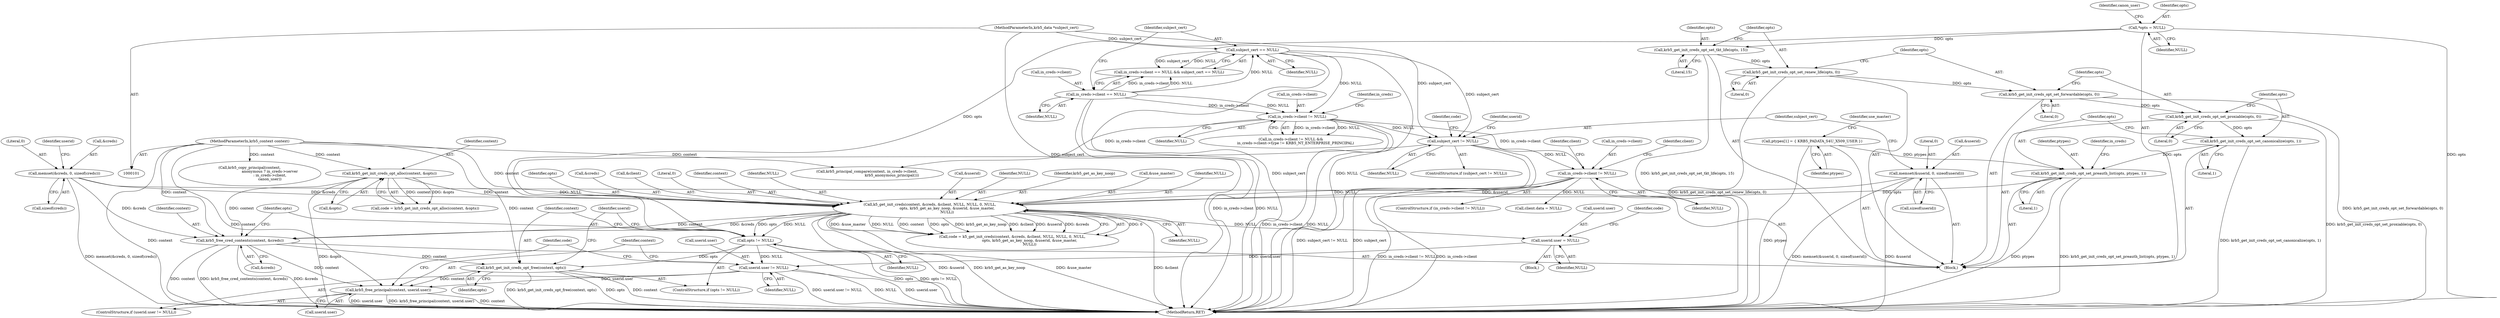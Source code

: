 digraph "0_krb5_5e6d1796106df8ba6bc1973ee0917c170d929086_0@API" {
"1000340" [label="(Call,krb5_free_principal(context, userid.user))"];
"1000331" [label="(Call,krb5_get_init_creds_opt_free(context, opts))"];
"1000323" [label="(Call,krb5_free_cred_contents(context, &creds))"];
"1000199" [label="(Call,krb5_get_init_creds_opt_alloc(context, &opts))"];
"1000102" [label="(MethodParameterIn,krb5_context context)"];
"1000282" [label="(Call,k5_get_init_creds(context, &creds, &client, NULL, NULL, 0, NULL,\n                              opts, krb5_get_as_key_noop, &userid, &use_master,\n                              NULL))"];
"1000175" [label="(Call,memset(&creds, 0, sizeof(creds)))"];
"1000228" [label="(Call,in_creds->client != NULL)"];
"1000141" [label="(Call,in_creds->client != NULL)"];
"1000128" [label="(Call,in_creds->client == NULL)"];
"1000133" [label="(Call,subject_cert == NULL)"];
"1000104" [label="(MethodParameterIn,krb5_data *subject_cert)"];
"1000188" [label="(Call,subject_cert != NULL)"];
"1000223" [label="(Call,krb5_get_init_creds_opt_set_preauth_list(opts, ptypes, 1))"];
"1000220" [label="(Call,krb5_get_init_creds_opt_set_canonicalize(opts, 1))"];
"1000217" [label="(Call,krb5_get_init_creds_opt_set_proxiable(opts, 0))"];
"1000214" [label="(Call,krb5_get_init_creds_opt_set_forwardable(opts, 0))"];
"1000211" [label="(Call,krb5_get_init_creds_opt_set_renew_life(opts, 0))"];
"1000208" [label="(Call,krb5_get_init_creds_opt_set_tkt_life(opts, 15))"];
"1000117" [label="(Call,*opts = NULL)"];
"1000109" [label="(Call,ptypes[1] = { KRB5_PADATA_S4U_X509_USER })"];
"1000181" [label="(Call,memset(&userid, 0, sizeof(userid)))"];
"1000328" [label="(Call,opts != NULL)"];
"1000335" [label="(Call,userid.user != NULL)"];
"1000314" [label="(Call,userid.user = NULL)"];
"1000227" [label="(ControlStructure,if (in_creds->client != NULL))"];
"1000307" [label="(Block,)"];
"1000141" [label="(Call,in_creds->client != NULL)"];
"1000193" [label="(Identifier,userid)"];
"1000324" [label="(Identifier,context)"];
"1000129" [label="(Call,in_creds->client)"];
"1000184" [label="(Literal,0)"];
"1000330" [label="(Identifier,NULL)"];
"1000327" [label="(ControlStructure,if (opts != NULL))"];
"1000212" [label="(Identifier,opts)"];
"1000157" [label="(Call,krb5_principal_compare(context, in_creds->client,\n                                           krb5_anonymous_principal()))"];
"1000296" [label="(Call,&use_master)"];
"1000223" [label="(Call,krb5_get_init_creds_opt_set_preauth_list(opts, ptypes, 1))"];
"1000218" [label="(Identifier,opts)"];
"1000210" [label="(Literal,15)"];
"1000335" [label="(Call,userid.user != NULL)"];
"1000336" [label="(Call,userid.user)"];
"1000188" [label="(Call,subject_cert != NULL)"];
"1000221" [label="(Identifier,opts)"];
"1000200" [label="(Identifier,context)"];
"1000187" [label="(ControlStructure,if (subject_cert != NULL))"];
"1000341" [label="(Identifier,context)"];
"1000106" [label="(Block,)"];
"1000183" [label="(Identifier,userid)"];
"1000328" [label="(Call,opts != NULL)"];
"1000346" [label="(Identifier,code)"];
"1000225" [label="(Identifier,ptypes)"];
"1000314" [label="(Call,userid.user = NULL)"];
"1000140" [label="(Call,in_creds->client != NULL &&\n        in_creds->client->type != KRB5_NT_ENTERPRISE_PRINCIPAL)"];
"1000215" [label="(Identifier,opts)"];
"1000117" [label="(Call,*opts = NULL)"];
"1000320" [label="(Identifier,code)"];
"1000181" [label="(Call,memset(&userid, 0, sizeof(userid)))"];
"1000217" [label="(Call,krb5_get_init_creds_opt_set_proxiable(opts, 0))"];
"1000288" [label="(Identifier,NULL)"];
"1000124" [label="(Identifier,canon_user)"];
"1000318" [label="(Identifier,NULL)"];
"1000214" [label="(Call,krb5_get_init_creds_opt_set_forwardable(opts, 0))"];
"1000176" [label="(Call,&creds)"];
"1000198" [label="(Identifier,code)"];
"1000213" [label="(Literal,0)"];
"1000323" [label="(Call,krb5_free_cred_contents(context, &creds))"];
"1000224" [label="(Identifier,opts)"];
"1000127" [label="(Call,in_creds->client == NULL && subject_cert == NULL)"];
"1000175" [label="(Call,memset(&creds, 0, sizeof(creds)))"];
"1000178" [label="(Literal,0)"];
"1000342" [label="(Call,userid.user)"];
"1000292" [label="(Identifier,opts)"];
"1000228" [label="(Call,in_creds->client != NULL)"];
"1000284" [label="(Call,&creds)"];
"1000331" [label="(Call,krb5_get_init_creds_opt_free(context, opts))"];
"1000286" [label="(Call,&client)"];
"1000337" [label="(Identifier,userid)"];
"1000128" [label="(Call,in_creds->client == NULL)"];
"1000222" [label="(Literal,1)"];
"1000134" [label="(Identifier,subject_cert)"];
"1000315" [label="(Call,userid.user)"];
"1000280" [label="(Call,code = k5_get_init_creds(context, &creds, &client, NULL, NULL, 0, NULL,\n                              opts, krb5_get_as_key_noop, &userid, &use_master,\n                              NULL))"];
"1000235" [label="(Identifier,client)"];
"1000290" [label="(Literal,0)"];
"1000334" [label="(ControlStructure,if (userid.user != NULL))"];
"1000347" [label="(MethodReturn,RET)"];
"1000109" [label="(Call,ptypes[1] = { KRB5_PADATA_S4U_X509_USER })"];
"1000283" [label="(Identifier,context)"];
"1000265" [label="(Call,client.data = NULL)"];
"1000289" [label="(Identifier,NULL)"];
"1000339" [label="(Identifier,NULL)"];
"1000219" [label="(Literal,0)"];
"1000294" [label="(Call,&userid)"];
"1000164" [label="(Call,krb5_copy_principal(context,\n                                   anonymous ? in_creds->server\n                                   : in_creds->client,\n                                   canon_user))"];
"1000229" [label="(Call,in_creds->client)"];
"1000340" [label="(Call,krb5_free_principal(context, userid.user))"];
"1000332" [label="(Identifier,context)"];
"1000182" [label="(Call,&userid)"];
"1000132" [label="(Identifier,NULL)"];
"1000104" [label="(MethodParameterIn,krb5_data *subject_cert)"];
"1000179" [label="(Call,sizeof(creds))"];
"1000298" [label="(Identifier,NULL)"];
"1000226" [label="(Literal,1)"];
"1000209" [label="(Identifier,opts)"];
"1000145" [label="(Identifier,NULL)"];
"1000142" [label="(Call,in_creds->client)"];
"1000135" [label="(Identifier,NULL)"];
"1000325" [label="(Call,&creds)"];
"1000185" [label="(Call,sizeof(userid))"];
"1000149" [label="(Identifier,in_creds)"];
"1000102" [label="(MethodParameterIn,krb5_context context)"];
"1000201" [label="(Call,&opts)"];
"1000211" [label="(Call,krb5_get_init_creds_opt_set_renew_life(opts, 0))"];
"1000253" [label="(Identifier,client)"];
"1000291" [label="(Identifier,NULL)"];
"1000208" [label="(Call,krb5_get_init_creds_opt_set_tkt_life(opts, 15))"];
"1000329" [label="(Identifier,opts)"];
"1000197" [label="(Call,code = krb5_get_init_creds_opt_alloc(context, &opts))"];
"1000189" [label="(Identifier,subject_cert)"];
"1000232" [label="(Identifier,NULL)"];
"1000118" [label="(Identifier,opts)"];
"1000119" [label="(Identifier,NULL)"];
"1000282" [label="(Call,k5_get_init_creds(context, &creds, &client, NULL, NULL, 0, NULL,\n                              opts, krb5_get_as_key_noop, &userid, &use_master,\n                              NULL))"];
"1000216" [label="(Literal,0)"];
"1000114" [label="(Identifier,use_master)"];
"1000190" [label="(Identifier,NULL)"];
"1000293" [label="(Identifier,krb5_get_as_key_noop)"];
"1000133" [label="(Call,subject_cert == NULL)"];
"1000220" [label="(Call,krb5_get_init_creds_opt_set_canonicalize(opts, 1))"];
"1000199" [label="(Call,krb5_get_init_creds_opt_alloc(context, &opts))"];
"1000333" [label="(Identifier,opts)"];
"1000230" [label="(Identifier,in_creds)"];
"1000110" [label="(Identifier,ptypes)"];
"1000340" -> "1000334"  [label="AST: "];
"1000340" -> "1000342"  [label="CFG: "];
"1000341" -> "1000340"  [label="AST: "];
"1000342" -> "1000340"  [label="AST: "];
"1000346" -> "1000340"  [label="CFG: "];
"1000340" -> "1000347"  [label="DDG: userid.user"];
"1000340" -> "1000347"  [label="DDG: krb5_free_principal(context, userid.user)"];
"1000340" -> "1000347"  [label="DDG: context"];
"1000331" -> "1000340"  [label="DDG: context"];
"1000323" -> "1000340"  [label="DDG: context"];
"1000102" -> "1000340"  [label="DDG: context"];
"1000335" -> "1000340"  [label="DDG: userid.user"];
"1000331" -> "1000327"  [label="AST: "];
"1000331" -> "1000333"  [label="CFG: "];
"1000332" -> "1000331"  [label="AST: "];
"1000333" -> "1000331"  [label="AST: "];
"1000337" -> "1000331"  [label="CFG: "];
"1000331" -> "1000347"  [label="DDG: krb5_get_init_creds_opt_free(context, opts)"];
"1000331" -> "1000347"  [label="DDG: opts"];
"1000331" -> "1000347"  [label="DDG: context"];
"1000323" -> "1000331"  [label="DDG: context"];
"1000102" -> "1000331"  [label="DDG: context"];
"1000328" -> "1000331"  [label="DDG: opts"];
"1000323" -> "1000106"  [label="AST: "];
"1000323" -> "1000325"  [label="CFG: "];
"1000324" -> "1000323"  [label="AST: "];
"1000325" -> "1000323"  [label="AST: "];
"1000329" -> "1000323"  [label="CFG: "];
"1000323" -> "1000347"  [label="DDG: context"];
"1000323" -> "1000347"  [label="DDG: &creds"];
"1000323" -> "1000347"  [label="DDG: krb5_free_cred_contents(context, &creds)"];
"1000199" -> "1000323"  [label="DDG: context"];
"1000282" -> "1000323"  [label="DDG: context"];
"1000282" -> "1000323"  [label="DDG: &creds"];
"1000102" -> "1000323"  [label="DDG: context"];
"1000175" -> "1000323"  [label="DDG: &creds"];
"1000199" -> "1000197"  [label="AST: "];
"1000199" -> "1000201"  [label="CFG: "];
"1000200" -> "1000199"  [label="AST: "];
"1000201" -> "1000199"  [label="AST: "];
"1000197" -> "1000199"  [label="CFG: "];
"1000199" -> "1000347"  [label="DDG: &opts"];
"1000199" -> "1000197"  [label="DDG: context"];
"1000199" -> "1000197"  [label="DDG: &opts"];
"1000102" -> "1000199"  [label="DDG: context"];
"1000199" -> "1000282"  [label="DDG: context"];
"1000102" -> "1000101"  [label="AST: "];
"1000102" -> "1000347"  [label="DDG: context"];
"1000102" -> "1000157"  [label="DDG: context"];
"1000102" -> "1000164"  [label="DDG: context"];
"1000102" -> "1000282"  [label="DDG: context"];
"1000282" -> "1000280"  [label="AST: "];
"1000282" -> "1000298"  [label="CFG: "];
"1000283" -> "1000282"  [label="AST: "];
"1000284" -> "1000282"  [label="AST: "];
"1000286" -> "1000282"  [label="AST: "];
"1000288" -> "1000282"  [label="AST: "];
"1000289" -> "1000282"  [label="AST: "];
"1000290" -> "1000282"  [label="AST: "];
"1000291" -> "1000282"  [label="AST: "];
"1000292" -> "1000282"  [label="AST: "];
"1000293" -> "1000282"  [label="AST: "];
"1000294" -> "1000282"  [label="AST: "];
"1000296" -> "1000282"  [label="AST: "];
"1000298" -> "1000282"  [label="AST: "];
"1000280" -> "1000282"  [label="CFG: "];
"1000282" -> "1000347"  [label="DDG: &client"];
"1000282" -> "1000347"  [label="DDG: &userid"];
"1000282" -> "1000347"  [label="DDG: krb5_get_as_key_noop"];
"1000282" -> "1000347"  [label="DDG: &use_master"];
"1000282" -> "1000280"  [label="DDG: 0"];
"1000282" -> "1000280"  [label="DDG: &use_master"];
"1000282" -> "1000280"  [label="DDG: NULL"];
"1000282" -> "1000280"  [label="DDG: context"];
"1000282" -> "1000280"  [label="DDG: opts"];
"1000282" -> "1000280"  [label="DDG: krb5_get_as_key_noop"];
"1000282" -> "1000280"  [label="DDG: &client"];
"1000282" -> "1000280"  [label="DDG: &userid"];
"1000282" -> "1000280"  [label="DDG: &creds"];
"1000175" -> "1000282"  [label="DDG: &creds"];
"1000228" -> "1000282"  [label="DDG: NULL"];
"1000223" -> "1000282"  [label="DDG: opts"];
"1000181" -> "1000282"  [label="DDG: &userid"];
"1000282" -> "1000314"  [label="DDG: NULL"];
"1000282" -> "1000328"  [label="DDG: opts"];
"1000282" -> "1000328"  [label="DDG: NULL"];
"1000175" -> "1000106"  [label="AST: "];
"1000175" -> "1000179"  [label="CFG: "];
"1000176" -> "1000175"  [label="AST: "];
"1000178" -> "1000175"  [label="AST: "];
"1000179" -> "1000175"  [label="AST: "];
"1000183" -> "1000175"  [label="CFG: "];
"1000175" -> "1000347"  [label="DDG: memset(&creds, 0, sizeof(creds))"];
"1000228" -> "1000227"  [label="AST: "];
"1000228" -> "1000232"  [label="CFG: "];
"1000229" -> "1000228"  [label="AST: "];
"1000232" -> "1000228"  [label="AST: "];
"1000235" -> "1000228"  [label="CFG: "];
"1000253" -> "1000228"  [label="CFG: "];
"1000228" -> "1000347"  [label="DDG: in_creds->client != NULL"];
"1000228" -> "1000347"  [label="DDG: in_creds->client"];
"1000141" -> "1000228"  [label="DDG: in_creds->client"];
"1000188" -> "1000228"  [label="DDG: NULL"];
"1000228" -> "1000265"  [label="DDG: NULL"];
"1000141" -> "1000140"  [label="AST: "];
"1000141" -> "1000145"  [label="CFG: "];
"1000142" -> "1000141"  [label="AST: "];
"1000145" -> "1000141"  [label="AST: "];
"1000149" -> "1000141"  [label="CFG: "];
"1000140" -> "1000141"  [label="CFG: "];
"1000141" -> "1000347"  [label="DDG: in_creds->client"];
"1000141" -> "1000347"  [label="DDG: NULL"];
"1000141" -> "1000140"  [label="DDG: in_creds->client"];
"1000141" -> "1000140"  [label="DDG: NULL"];
"1000128" -> "1000141"  [label="DDG: in_creds->client"];
"1000128" -> "1000141"  [label="DDG: NULL"];
"1000133" -> "1000141"  [label="DDG: NULL"];
"1000141" -> "1000157"  [label="DDG: in_creds->client"];
"1000141" -> "1000188"  [label="DDG: NULL"];
"1000128" -> "1000127"  [label="AST: "];
"1000128" -> "1000132"  [label="CFG: "];
"1000129" -> "1000128"  [label="AST: "];
"1000132" -> "1000128"  [label="AST: "];
"1000134" -> "1000128"  [label="CFG: "];
"1000127" -> "1000128"  [label="CFG: "];
"1000128" -> "1000347"  [label="DDG: NULL"];
"1000128" -> "1000347"  [label="DDG: in_creds->client"];
"1000128" -> "1000127"  [label="DDG: in_creds->client"];
"1000128" -> "1000127"  [label="DDG: NULL"];
"1000128" -> "1000133"  [label="DDG: NULL"];
"1000133" -> "1000127"  [label="AST: "];
"1000133" -> "1000135"  [label="CFG: "];
"1000134" -> "1000133"  [label="AST: "];
"1000135" -> "1000133"  [label="AST: "];
"1000127" -> "1000133"  [label="CFG: "];
"1000133" -> "1000347"  [label="DDG: subject_cert"];
"1000133" -> "1000347"  [label="DDG: NULL"];
"1000133" -> "1000127"  [label="DDG: subject_cert"];
"1000133" -> "1000127"  [label="DDG: NULL"];
"1000104" -> "1000133"  [label="DDG: subject_cert"];
"1000133" -> "1000188"  [label="DDG: subject_cert"];
"1000104" -> "1000101"  [label="AST: "];
"1000104" -> "1000347"  [label="DDG: subject_cert"];
"1000104" -> "1000188"  [label="DDG: subject_cert"];
"1000188" -> "1000187"  [label="AST: "];
"1000188" -> "1000190"  [label="CFG: "];
"1000189" -> "1000188"  [label="AST: "];
"1000190" -> "1000188"  [label="AST: "];
"1000193" -> "1000188"  [label="CFG: "];
"1000198" -> "1000188"  [label="CFG: "];
"1000188" -> "1000347"  [label="DDG: subject_cert != NULL"];
"1000188" -> "1000347"  [label="DDG: subject_cert"];
"1000188" -> "1000328"  [label="DDG: NULL"];
"1000223" -> "1000106"  [label="AST: "];
"1000223" -> "1000226"  [label="CFG: "];
"1000224" -> "1000223"  [label="AST: "];
"1000225" -> "1000223"  [label="AST: "];
"1000226" -> "1000223"  [label="AST: "];
"1000230" -> "1000223"  [label="CFG: "];
"1000223" -> "1000347"  [label="DDG: ptypes"];
"1000223" -> "1000347"  [label="DDG: krb5_get_init_creds_opt_set_preauth_list(opts, ptypes, 1)"];
"1000220" -> "1000223"  [label="DDG: opts"];
"1000109" -> "1000223"  [label="DDG: ptypes"];
"1000220" -> "1000106"  [label="AST: "];
"1000220" -> "1000222"  [label="CFG: "];
"1000221" -> "1000220"  [label="AST: "];
"1000222" -> "1000220"  [label="AST: "];
"1000224" -> "1000220"  [label="CFG: "];
"1000220" -> "1000347"  [label="DDG: krb5_get_init_creds_opt_set_canonicalize(opts, 1)"];
"1000217" -> "1000220"  [label="DDG: opts"];
"1000217" -> "1000106"  [label="AST: "];
"1000217" -> "1000219"  [label="CFG: "];
"1000218" -> "1000217"  [label="AST: "];
"1000219" -> "1000217"  [label="AST: "];
"1000221" -> "1000217"  [label="CFG: "];
"1000217" -> "1000347"  [label="DDG: krb5_get_init_creds_opt_set_proxiable(opts, 0)"];
"1000214" -> "1000217"  [label="DDG: opts"];
"1000214" -> "1000106"  [label="AST: "];
"1000214" -> "1000216"  [label="CFG: "];
"1000215" -> "1000214"  [label="AST: "];
"1000216" -> "1000214"  [label="AST: "];
"1000218" -> "1000214"  [label="CFG: "];
"1000214" -> "1000347"  [label="DDG: krb5_get_init_creds_opt_set_forwardable(opts, 0)"];
"1000211" -> "1000214"  [label="DDG: opts"];
"1000211" -> "1000106"  [label="AST: "];
"1000211" -> "1000213"  [label="CFG: "];
"1000212" -> "1000211"  [label="AST: "];
"1000213" -> "1000211"  [label="AST: "];
"1000215" -> "1000211"  [label="CFG: "];
"1000211" -> "1000347"  [label="DDG: krb5_get_init_creds_opt_set_renew_life(opts, 0)"];
"1000208" -> "1000211"  [label="DDG: opts"];
"1000208" -> "1000106"  [label="AST: "];
"1000208" -> "1000210"  [label="CFG: "];
"1000209" -> "1000208"  [label="AST: "];
"1000210" -> "1000208"  [label="AST: "];
"1000212" -> "1000208"  [label="CFG: "];
"1000208" -> "1000347"  [label="DDG: krb5_get_init_creds_opt_set_tkt_life(opts, 15)"];
"1000117" -> "1000208"  [label="DDG: opts"];
"1000117" -> "1000106"  [label="AST: "];
"1000117" -> "1000119"  [label="CFG: "];
"1000118" -> "1000117"  [label="AST: "];
"1000119" -> "1000117"  [label="AST: "];
"1000124" -> "1000117"  [label="CFG: "];
"1000117" -> "1000347"  [label="DDG: opts"];
"1000117" -> "1000328"  [label="DDG: opts"];
"1000109" -> "1000106"  [label="AST: "];
"1000109" -> "1000110"  [label="CFG: "];
"1000110" -> "1000109"  [label="AST: "];
"1000114" -> "1000109"  [label="CFG: "];
"1000109" -> "1000347"  [label="DDG: ptypes"];
"1000181" -> "1000106"  [label="AST: "];
"1000181" -> "1000185"  [label="CFG: "];
"1000182" -> "1000181"  [label="AST: "];
"1000184" -> "1000181"  [label="AST: "];
"1000185" -> "1000181"  [label="AST: "];
"1000189" -> "1000181"  [label="CFG: "];
"1000181" -> "1000347"  [label="DDG: &userid"];
"1000181" -> "1000347"  [label="DDG: memset(&userid, 0, sizeof(userid))"];
"1000328" -> "1000327"  [label="AST: "];
"1000328" -> "1000330"  [label="CFG: "];
"1000329" -> "1000328"  [label="AST: "];
"1000330" -> "1000328"  [label="AST: "];
"1000332" -> "1000328"  [label="CFG: "];
"1000337" -> "1000328"  [label="CFG: "];
"1000328" -> "1000347"  [label="DDG: opts != NULL"];
"1000328" -> "1000347"  [label="DDG: opts"];
"1000328" -> "1000335"  [label="DDG: NULL"];
"1000335" -> "1000334"  [label="AST: "];
"1000335" -> "1000339"  [label="CFG: "];
"1000336" -> "1000335"  [label="AST: "];
"1000339" -> "1000335"  [label="AST: "];
"1000341" -> "1000335"  [label="CFG: "];
"1000346" -> "1000335"  [label="CFG: "];
"1000335" -> "1000347"  [label="DDG: NULL"];
"1000335" -> "1000347"  [label="DDG: userid.user"];
"1000335" -> "1000347"  [label="DDG: userid.user != NULL"];
"1000314" -> "1000335"  [label="DDG: userid.user"];
"1000314" -> "1000307"  [label="AST: "];
"1000314" -> "1000318"  [label="CFG: "];
"1000315" -> "1000314"  [label="AST: "];
"1000318" -> "1000314"  [label="AST: "];
"1000320" -> "1000314"  [label="CFG: "];
}
